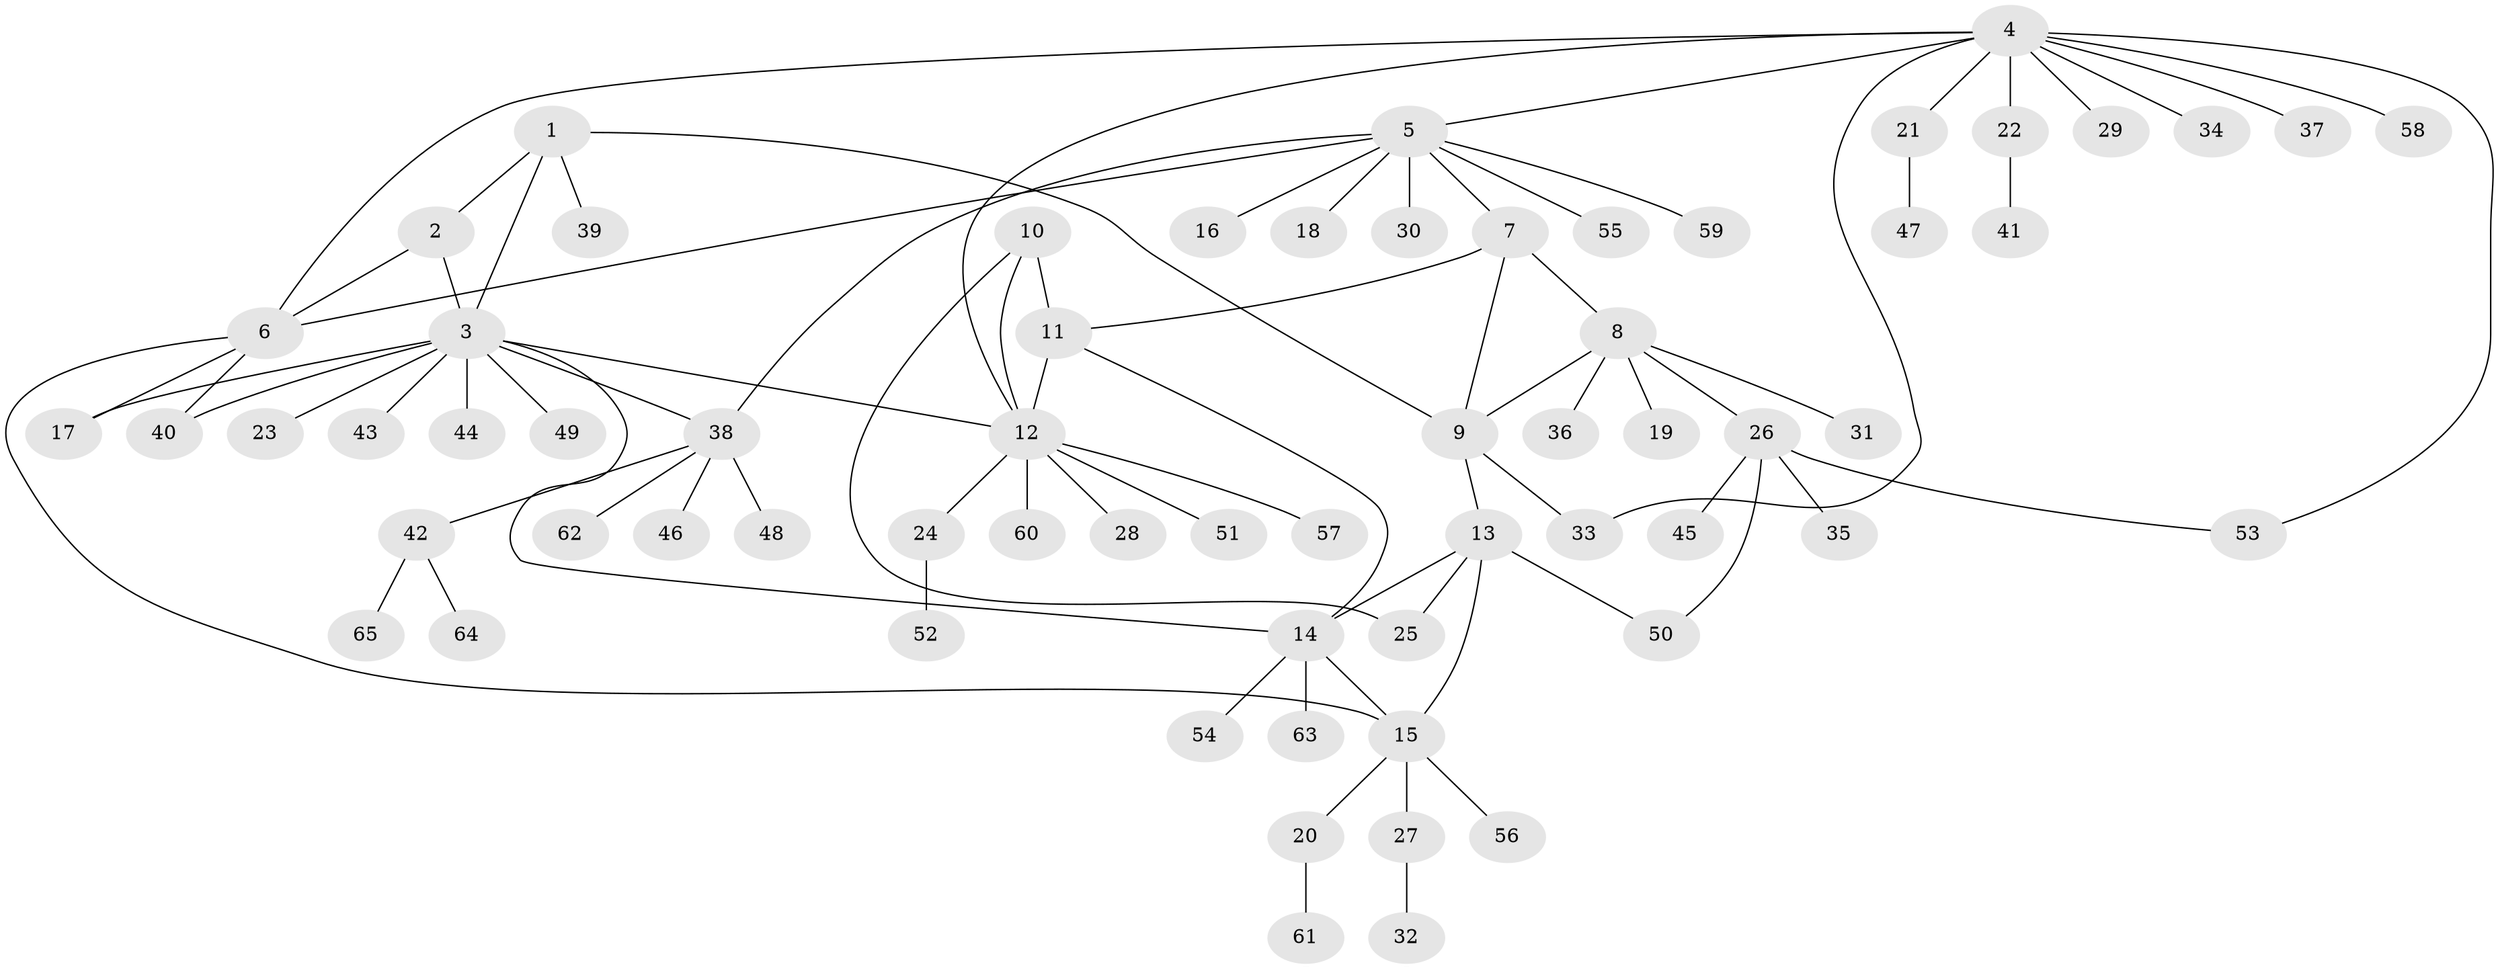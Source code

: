 // coarse degree distribution, {4: 0.03125, 6: 0.09375, 15: 0.03125, 5: 0.03125, 3: 0.03125, 9: 0.03125, 1: 0.6875, 2: 0.0625}
// Generated by graph-tools (version 1.1) at 2025/19/03/04/25 18:19:35]
// undirected, 65 vertices, 82 edges
graph export_dot {
graph [start="1"]
  node [color=gray90,style=filled];
  1;
  2;
  3;
  4;
  5;
  6;
  7;
  8;
  9;
  10;
  11;
  12;
  13;
  14;
  15;
  16;
  17;
  18;
  19;
  20;
  21;
  22;
  23;
  24;
  25;
  26;
  27;
  28;
  29;
  30;
  31;
  32;
  33;
  34;
  35;
  36;
  37;
  38;
  39;
  40;
  41;
  42;
  43;
  44;
  45;
  46;
  47;
  48;
  49;
  50;
  51;
  52;
  53;
  54;
  55;
  56;
  57;
  58;
  59;
  60;
  61;
  62;
  63;
  64;
  65;
  1 -- 2;
  1 -- 3;
  1 -- 9;
  1 -- 39;
  2 -- 3;
  2 -- 6;
  3 -- 12;
  3 -- 14;
  3 -- 17;
  3 -- 23;
  3 -- 38;
  3 -- 40;
  3 -- 43;
  3 -- 44;
  3 -- 49;
  4 -- 5;
  4 -- 6;
  4 -- 12;
  4 -- 21;
  4 -- 22;
  4 -- 29;
  4 -- 33;
  4 -- 34;
  4 -- 37;
  4 -- 53;
  4 -- 58;
  5 -- 6;
  5 -- 7;
  5 -- 16;
  5 -- 18;
  5 -- 30;
  5 -- 38;
  5 -- 55;
  5 -- 59;
  6 -- 15;
  6 -- 17;
  6 -- 40;
  7 -- 8;
  7 -- 9;
  7 -- 11;
  8 -- 9;
  8 -- 19;
  8 -- 26;
  8 -- 31;
  8 -- 36;
  9 -- 13;
  9 -- 33;
  10 -- 11;
  10 -- 12;
  10 -- 25;
  11 -- 12;
  11 -- 14;
  12 -- 24;
  12 -- 28;
  12 -- 51;
  12 -- 57;
  12 -- 60;
  13 -- 14;
  13 -- 15;
  13 -- 25;
  13 -- 50;
  14 -- 15;
  14 -- 54;
  14 -- 63;
  15 -- 20;
  15 -- 27;
  15 -- 56;
  20 -- 61;
  21 -- 47;
  22 -- 41;
  24 -- 52;
  26 -- 35;
  26 -- 45;
  26 -- 50;
  26 -- 53;
  27 -- 32;
  38 -- 42;
  38 -- 46;
  38 -- 48;
  38 -- 62;
  42 -- 64;
  42 -- 65;
}
